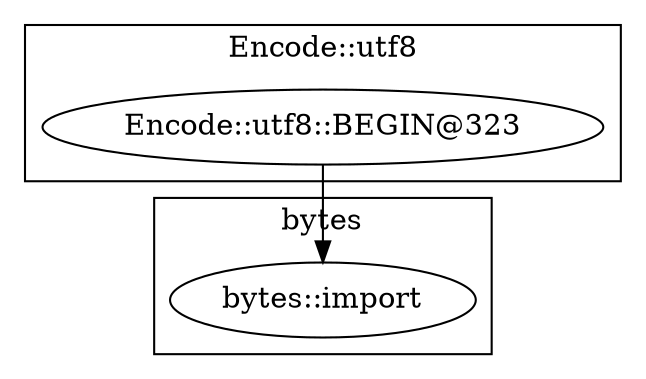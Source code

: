 digraph {
graph [overlap=false]
subgraph cluster_bytes {
	label="bytes";
	"bytes::import";
}
subgraph cluster_Encode_utf8 {
	label="Encode::utf8";
	"Encode::utf8::BEGIN@323";
}
"Encode::utf8::BEGIN@323" -> "bytes::import";
}
